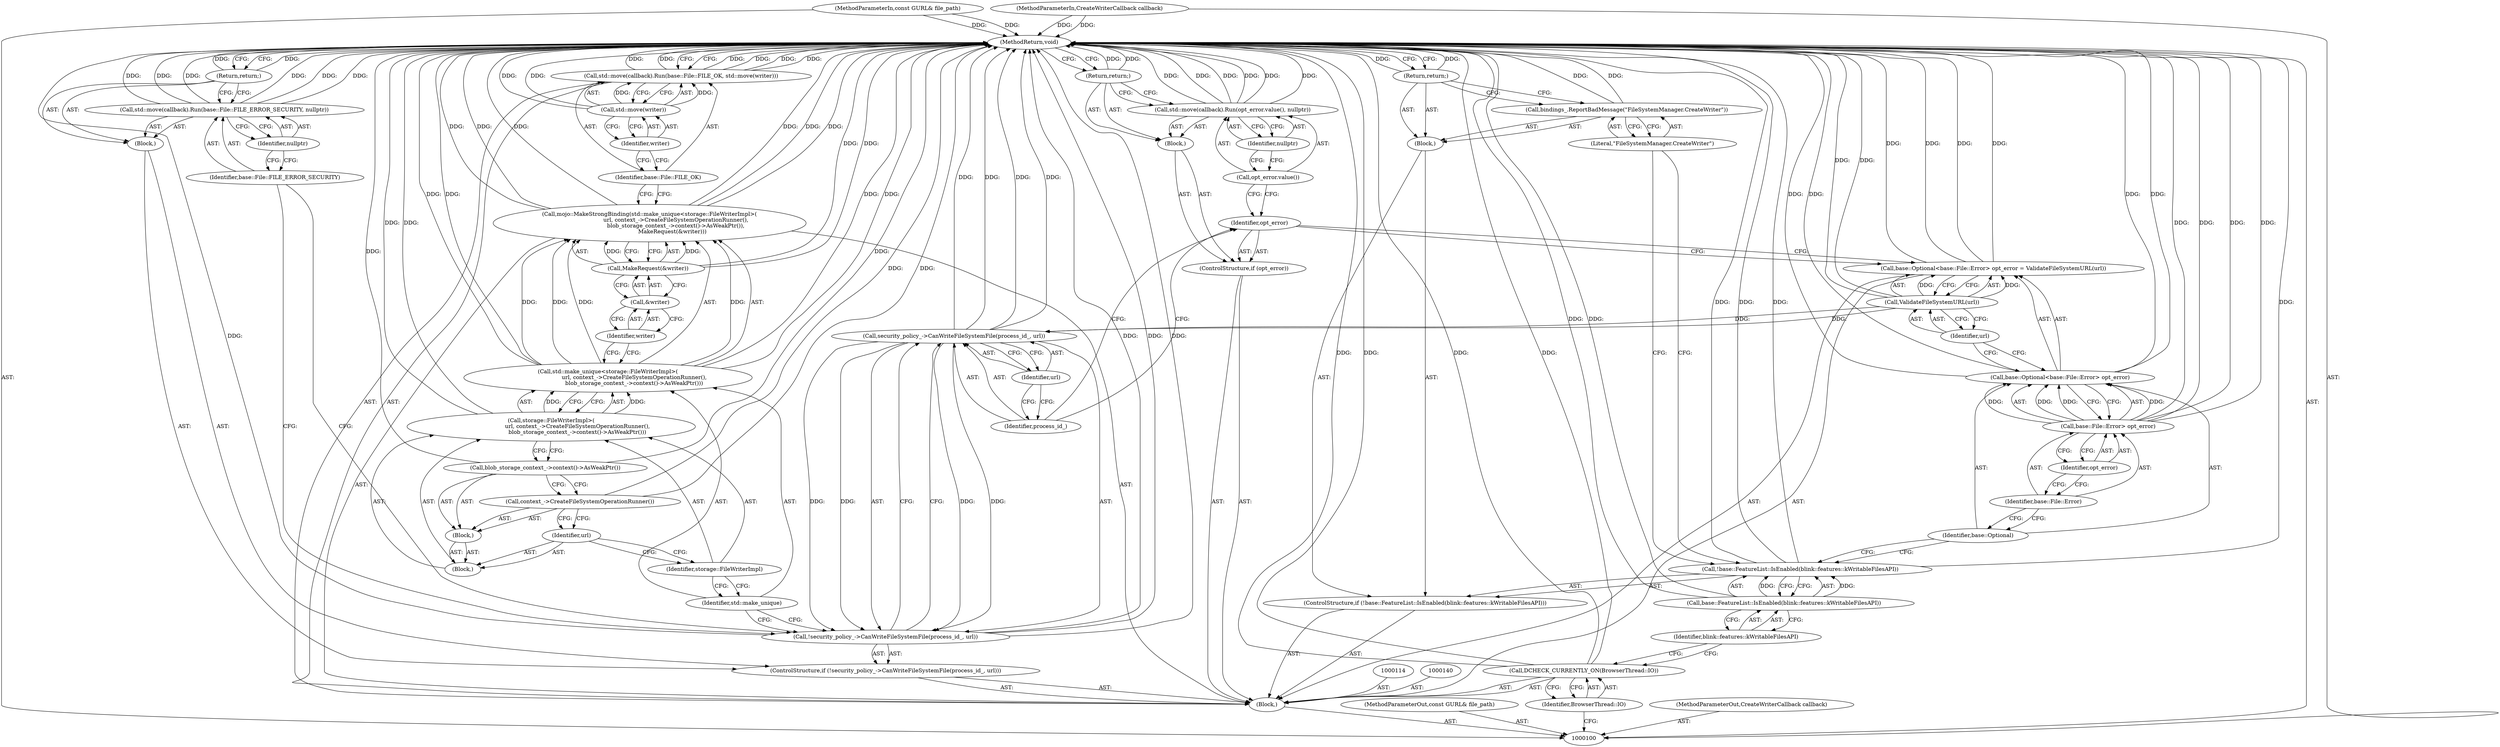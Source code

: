 digraph "0_Chrome_f045c704568e9cf6279b3cbccbec6d86c35f8a13" {
"1000158" [label="(MethodReturn,void)"];
"1000101" [label="(MethodParameterIn,const GURL& file_path)"];
"1000238" [label="(MethodParameterOut,const GURL& file_path)"];
"1000118" [label="(Call,base::File::Error> opt_error)"];
"1000119" [label="(Identifier,base::File::Error)"];
"1000115" [label="(Call,base::Optional<base::File::Error> opt_error = ValidateFileSystemURL(url))"];
"1000116" [label="(Call,base::Optional<base::File::Error> opt_error)"];
"1000117" [label="(Identifier,base::Optional)"];
"1000120" [label="(Identifier,opt_error)"];
"1000121" [label="(Call,ValidateFileSystemURL(url))"];
"1000122" [label="(Identifier,url)"];
"1000125" [label="(Block,)"];
"1000123" [label="(ControlStructure,if (opt_error))"];
"1000124" [label="(Identifier,opt_error)"];
"1000127" [label="(Call,opt_error.value())"];
"1000126" [label="(Call,std::move(callback).Run(opt_error.value(), nullptr))"];
"1000128" [label="(Identifier,nullptr)"];
"1000129" [label="(Return,return;)"];
"1000130" [label="(ControlStructure,if (!security_policy_->CanWriteFileSystemFile(process_id_, url)))"];
"1000133" [label="(Identifier,process_id_)"];
"1000131" [label="(Call,!security_policy_->CanWriteFileSystemFile(process_id_, url))"];
"1000134" [label="(Identifier,url)"];
"1000135" [label="(Block,)"];
"1000132" [label="(Call,security_policy_->CanWriteFileSystemFile(process_id_, url))"];
"1000137" [label="(Identifier,base::File::FILE_ERROR_SECURITY)"];
"1000136" [label="(Call,std::move(callback).Run(base::File::FILE_ERROR_SECURITY, nullptr))"];
"1000138" [label="(Identifier,nullptr)"];
"1000139" [label="(Return,return;)"];
"1000102" [label="(MethodParameterIn,CreateWriterCallback callback)"];
"1000239" [label="(MethodParameterOut,CreateWriterCallback callback)"];
"1000103" [label="(Block,)"];
"1000141" [label="(Call,mojo::MakeStrongBinding(std::make_unique<storage::FileWriterImpl>(\n                              url, context_->CreateFileSystemOperationRunner(),\n                              blob_storage_context_->context()->AsWeakPtr()),\n                          MakeRequest(&writer)))"];
"1000142" [label="(Call,std::make_unique<storage::FileWriterImpl>(\n                              url, context_->CreateFileSystemOperationRunner(),\n                              blob_storage_context_->context()->AsWeakPtr()))"];
"1000143" [label="(Identifier,std::make_unique)"];
"1000144" [label="(Call,storage::FileWriterImpl>(\n                              url, context_->CreateFileSystemOperationRunner(),\n                              blob_storage_context_->context()->AsWeakPtr()))"];
"1000145" [label="(Identifier,storage::FileWriterImpl)"];
"1000146" [label="(Block,)"];
"1000147" [label="(Identifier,url)"];
"1000148" [label="(Block,)"];
"1000149" [label="(Call,context_->CreateFileSystemOperationRunner())"];
"1000150" [label="(Call,blob_storage_context_->context()->AsWeakPtr())"];
"1000151" [label="(Call,MakeRequest(&writer))"];
"1000152" [label="(Call,&writer)"];
"1000153" [label="(Identifier,writer)"];
"1000154" [label="(Call,std::move(callback).Run(base::File::FILE_OK, std::move(writer)))"];
"1000155" [label="(Identifier,base::File::FILE_OK)"];
"1000156" [label="(Call,std::move(writer))"];
"1000157" [label="(Identifier,writer)"];
"1000105" [label="(Identifier,BrowserThread::IO)"];
"1000104" [label="(Call,DCHECK_CURRENTLY_ON(BrowserThread::IO))"];
"1000106" [label="(ControlStructure,if (!base::FeatureList::IsEnabled(blink::features::kWritableFilesAPI)))"];
"1000109" [label="(Identifier,blink::features::kWritableFilesAPI)"];
"1000107" [label="(Call,!base::FeatureList::IsEnabled(blink::features::kWritableFilesAPI))"];
"1000108" [label="(Call,base::FeatureList::IsEnabled(blink::features::kWritableFilesAPI))"];
"1000110" [label="(Block,)"];
"1000112" [label="(Literal,\"FileSystemManager.CreateWriter\")"];
"1000111" [label="(Call,bindings_.ReportBadMessage(\"FileSystemManager.CreateWriter\"))"];
"1000113" [label="(Return,return;)"];
"1000158" -> "1000100"  [label="AST: "];
"1000158" -> "1000113"  [label="CFG: "];
"1000158" -> "1000129"  [label="CFG: "];
"1000158" -> "1000139"  [label="CFG: "];
"1000158" -> "1000154"  [label="CFG: "];
"1000139" -> "1000158"  [label="DDG: "];
"1000129" -> "1000158"  [label="DDG: "];
"1000116" -> "1000158"  [label="DDG: "];
"1000116" -> "1000158"  [label="DDG: "];
"1000126" -> "1000158"  [label="DDG: "];
"1000126" -> "1000158"  [label="DDG: "];
"1000126" -> "1000158"  [label="DDG: "];
"1000141" -> "1000158"  [label="DDG: "];
"1000141" -> "1000158"  [label="DDG: "];
"1000141" -> "1000158"  [label="DDG: "];
"1000107" -> "1000158"  [label="DDG: "];
"1000107" -> "1000158"  [label="DDG: "];
"1000156" -> "1000158"  [label="DDG: "];
"1000104" -> "1000158"  [label="DDG: "];
"1000104" -> "1000158"  [label="DDG: "];
"1000151" -> "1000158"  [label="DDG: "];
"1000149" -> "1000158"  [label="DDG: "];
"1000154" -> "1000158"  [label="DDG: "];
"1000154" -> "1000158"  [label="DDG: "];
"1000154" -> "1000158"  [label="DDG: "];
"1000150" -> "1000158"  [label="DDG: "];
"1000118" -> "1000158"  [label="DDG: "];
"1000118" -> "1000158"  [label="DDG: "];
"1000131" -> "1000158"  [label="DDG: "];
"1000131" -> "1000158"  [label="DDG: "];
"1000142" -> "1000158"  [label="DDG: "];
"1000142" -> "1000158"  [label="DDG: "];
"1000132" -> "1000158"  [label="DDG: "];
"1000132" -> "1000158"  [label="DDG: "];
"1000115" -> "1000158"  [label="DDG: "];
"1000115" -> "1000158"  [label="DDG: "];
"1000102" -> "1000158"  [label="DDG: "];
"1000101" -> "1000158"  [label="DDG: "];
"1000136" -> "1000158"  [label="DDG: "];
"1000136" -> "1000158"  [label="DDG: "];
"1000136" -> "1000158"  [label="DDG: "];
"1000121" -> "1000158"  [label="DDG: "];
"1000144" -> "1000158"  [label="DDG: "];
"1000111" -> "1000158"  [label="DDG: "];
"1000108" -> "1000158"  [label="DDG: "];
"1000113" -> "1000158"  [label="DDG: "];
"1000101" -> "1000100"  [label="AST: "];
"1000101" -> "1000158"  [label="DDG: "];
"1000238" -> "1000100"  [label="AST: "];
"1000118" -> "1000116"  [label="AST: "];
"1000118" -> "1000120"  [label="CFG: "];
"1000119" -> "1000118"  [label="AST: "];
"1000120" -> "1000118"  [label="AST: "];
"1000116" -> "1000118"  [label="CFG: "];
"1000118" -> "1000158"  [label="DDG: "];
"1000118" -> "1000158"  [label="DDG: "];
"1000118" -> "1000116"  [label="DDG: "];
"1000118" -> "1000116"  [label="DDG: "];
"1000119" -> "1000118"  [label="AST: "];
"1000119" -> "1000117"  [label="CFG: "];
"1000120" -> "1000119"  [label="CFG: "];
"1000115" -> "1000103"  [label="AST: "];
"1000115" -> "1000121"  [label="CFG: "];
"1000116" -> "1000115"  [label="AST: "];
"1000121" -> "1000115"  [label="AST: "];
"1000124" -> "1000115"  [label="CFG: "];
"1000115" -> "1000158"  [label="DDG: "];
"1000115" -> "1000158"  [label="DDG: "];
"1000121" -> "1000115"  [label="DDG: "];
"1000116" -> "1000115"  [label="AST: "];
"1000116" -> "1000118"  [label="CFG: "];
"1000117" -> "1000116"  [label="AST: "];
"1000118" -> "1000116"  [label="AST: "];
"1000122" -> "1000116"  [label="CFG: "];
"1000116" -> "1000158"  [label="DDG: "];
"1000116" -> "1000158"  [label="DDG: "];
"1000118" -> "1000116"  [label="DDG: "];
"1000118" -> "1000116"  [label="DDG: "];
"1000117" -> "1000116"  [label="AST: "];
"1000117" -> "1000107"  [label="CFG: "];
"1000119" -> "1000117"  [label="CFG: "];
"1000120" -> "1000118"  [label="AST: "];
"1000120" -> "1000119"  [label="CFG: "];
"1000118" -> "1000120"  [label="CFG: "];
"1000121" -> "1000115"  [label="AST: "];
"1000121" -> "1000122"  [label="CFG: "];
"1000122" -> "1000121"  [label="AST: "];
"1000115" -> "1000121"  [label="CFG: "];
"1000121" -> "1000158"  [label="DDG: "];
"1000121" -> "1000115"  [label="DDG: "];
"1000121" -> "1000132"  [label="DDG: "];
"1000122" -> "1000121"  [label="AST: "];
"1000122" -> "1000116"  [label="CFG: "];
"1000121" -> "1000122"  [label="CFG: "];
"1000125" -> "1000123"  [label="AST: "];
"1000126" -> "1000125"  [label="AST: "];
"1000129" -> "1000125"  [label="AST: "];
"1000123" -> "1000103"  [label="AST: "];
"1000124" -> "1000123"  [label="AST: "];
"1000125" -> "1000123"  [label="AST: "];
"1000124" -> "1000123"  [label="AST: "];
"1000124" -> "1000115"  [label="CFG: "];
"1000127" -> "1000124"  [label="CFG: "];
"1000133" -> "1000124"  [label="CFG: "];
"1000127" -> "1000126"  [label="AST: "];
"1000127" -> "1000124"  [label="CFG: "];
"1000128" -> "1000127"  [label="CFG: "];
"1000126" -> "1000125"  [label="AST: "];
"1000126" -> "1000128"  [label="CFG: "];
"1000127" -> "1000126"  [label="AST: "];
"1000128" -> "1000126"  [label="AST: "];
"1000129" -> "1000126"  [label="CFG: "];
"1000126" -> "1000158"  [label="DDG: "];
"1000126" -> "1000158"  [label="DDG: "];
"1000126" -> "1000158"  [label="DDG: "];
"1000128" -> "1000126"  [label="AST: "];
"1000128" -> "1000127"  [label="CFG: "];
"1000126" -> "1000128"  [label="CFG: "];
"1000129" -> "1000125"  [label="AST: "];
"1000129" -> "1000126"  [label="CFG: "];
"1000158" -> "1000129"  [label="CFG: "];
"1000129" -> "1000158"  [label="DDG: "];
"1000130" -> "1000103"  [label="AST: "];
"1000131" -> "1000130"  [label="AST: "];
"1000135" -> "1000130"  [label="AST: "];
"1000133" -> "1000132"  [label="AST: "];
"1000133" -> "1000124"  [label="CFG: "];
"1000134" -> "1000133"  [label="CFG: "];
"1000131" -> "1000130"  [label="AST: "];
"1000131" -> "1000132"  [label="CFG: "];
"1000132" -> "1000131"  [label="AST: "];
"1000137" -> "1000131"  [label="CFG: "];
"1000143" -> "1000131"  [label="CFG: "];
"1000131" -> "1000158"  [label="DDG: "];
"1000131" -> "1000158"  [label="DDG: "];
"1000132" -> "1000131"  [label="DDG: "];
"1000132" -> "1000131"  [label="DDG: "];
"1000134" -> "1000132"  [label="AST: "];
"1000134" -> "1000133"  [label="CFG: "];
"1000132" -> "1000134"  [label="CFG: "];
"1000135" -> "1000130"  [label="AST: "];
"1000136" -> "1000135"  [label="AST: "];
"1000139" -> "1000135"  [label="AST: "];
"1000132" -> "1000131"  [label="AST: "];
"1000132" -> "1000134"  [label="CFG: "];
"1000133" -> "1000132"  [label="AST: "];
"1000134" -> "1000132"  [label="AST: "];
"1000131" -> "1000132"  [label="CFG: "];
"1000132" -> "1000158"  [label="DDG: "];
"1000132" -> "1000158"  [label="DDG: "];
"1000132" -> "1000131"  [label="DDG: "];
"1000132" -> "1000131"  [label="DDG: "];
"1000121" -> "1000132"  [label="DDG: "];
"1000137" -> "1000136"  [label="AST: "];
"1000137" -> "1000131"  [label="CFG: "];
"1000138" -> "1000137"  [label="CFG: "];
"1000136" -> "1000135"  [label="AST: "];
"1000136" -> "1000138"  [label="CFG: "];
"1000137" -> "1000136"  [label="AST: "];
"1000138" -> "1000136"  [label="AST: "];
"1000139" -> "1000136"  [label="CFG: "];
"1000136" -> "1000158"  [label="DDG: "];
"1000136" -> "1000158"  [label="DDG: "];
"1000136" -> "1000158"  [label="DDG: "];
"1000138" -> "1000136"  [label="AST: "];
"1000138" -> "1000137"  [label="CFG: "];
"1000136" -> "1000138"  [label="CFG: "];
"1000139" -> "1000135"  [label="AST: "];
"1000139" -> "1000136"  [label="CFG: "];
"1000158" -> "1000139"  [label="CFG: "];
"1000139" -> "1000158"  [label="DDG: "];
"1000102" -> "1000100"  [label="AST: "];
"1000102" -> "1000158"  [label="DDG: "];
"1000239" -> "1000100"  [label="AST: "];
"1000103" -> "1000100"  [label="AST: "];
"1000104" -> "1000103"  [label="AST: "];
"1000106" -> "1000103"  [label="AST: "];
"1000114" -> "1000103"  [label="AST: "];
"1000115" -> "1000103"  [label="AST: "];
"1000123" -> "1000103"  [label="AST: "];
"1000130" -> "1000103"  [label="AST: "];
"1000140" -> "1000103"  [label="AST: "];
"1000141" -> "1000103"  [label="AST: "];
"1000154" -> "1000103"  [label="AST: "];
"1000141" -> "1000103"  [label="AST: "];
"1000141" -> "1000151"  [label="CFG: "];
"1000142" -> "1000141"  [label="AST: "];
"1000151" -> "1000141"  [label="AST: "];
"1000155" -> "1000141"  [label="CFG: "];
"1000141" -> "1000158"  [label="DDG: "];
"1000141" -> "1000158"  [label="DDG: "];
"1000141" -> "1000158"  [label="DDG: "];
"1000142" -> "1000141"  [label="DDG: "];
"1000142" -> "1000141"  [label="DDG: "];
"1000151" -> "1000141"  [label="DDG: "];
"1000142" -> "1000141"  [label="AST: "];
"1000142" -> "1000144"  [label="CFG: "];
"1000143" -> "1000142"  [label="AST: "];
"1000144" -> "1000142"  [label="AST: "];
"1000153" -> "1000142"  [label="CFG: "];
"1000142" -> "1000158"  [label="DDG: "];
"1000142" -> "1000158"  [label="DDG: "];
"1000142" -> "1000141"  [label="DDG: "];
"1000142" -> "1000141"  [label="DDG: "];
"1000144" -> "1000142"  [label="DDG: "];
"1000143" -> "1000142"  [label="AST: "];
"1000143" -> "1000131"  [label="CFG: "];
"1000145" -> "1000143"  [label="CFG: "];
"1000144" -> "1000142"  [label="AST: "];
"1000144" -> "1000150"  [label="CFG: "];
"1000145" -> "1000144"  [label="AST: "];
"1000146" -> "1000144"  [label="AST: "];
"1000142" -> "1000144"  [label="CFG: "];
"1000144" -> "1000158"  [label="DDG: "];
"1000144" -> "1000142"  [label="DDG: "];
"1000145" -> "1000144"  [label="AST: "];
"1000145" -> "1000143"  [label="CFG: "];
"1000147" -> "1000145"  [label="CFG: "];
"1000146" -> "1000144"  [label="AST: "];
"1000147" -> "1000146"  [label="AST: "];
"1000148" -> "1000146"  [label="AST: "];
"1000147" -> "1000146"  [label="AST: "];
"1000147" -> "1000145"  [label="CFG: "];
"1000149" -> "1000147"  [label="CFG: "];
"1000148" -> "1000146"  [label="AST: "];
"1000149" -> "1000148"  [label="AST: "];
"1000150" -> "1000148"  [label="AST: "];
"1000149" -> "1000148"  [label="AST: "];
"1000149" -> "1000147"  [label="CFG: "];
"1000150" -> "1000149"  [label="CFG: "];
"1000149" -> "1000158"  [label="DDG: "];
"1000150" -> "1000148"  [label="AST: "];
"1000150" -> "1000149"  [label="CFG: "];
"1000144" -> "1000150"  [label="CFG: "];
"1000150" -> "1000158"  [label="DDG: "];
"1000151" -> "1000141"  [label="AST: "];
"1000151" -> "1000152"  [label="CFG: "];
"1000152" -> "1000151"  [label="AST: "];
"1000141" -> "1000151"  [label="CFG: "];
"1000151" -> "1000158"  [label="DDG: "];
"1000151" -> "1000141"  [label="DDG: "];
"1000152" -> "1000151"  [label="AST: "];
"1000152" -> "1000153"  [label="CFG: "];
"1000153" -> "1000152"  [label="AST: "];
"1000151" -> "1000152"  [label="CFG: "];
"1000153" -> "1000152"  [label="AST: "];
"1000153" -> "1000142"  [label="CFG: "];
"1000152" -> "1000153"  [label="CFG: "];
"1000154" -> "1000103"  [label="AST: "];
"1000154" -> "1000156"  [label="CFG: "];
"1000155" -> "1000154"  [label="AST: "];
"1000156" -> "1000154"  [label="AST: "];
"1000158" -> "1000154"  [label="CFG: "];
"1000154" -> "1000158"  [label="DDG: "];
"1000154" -> "1000158"  [label="DDG: "];
"1000154" -> "1000158"  [label="DDG: "];
"1000156" -> "1000154"  [label="DDG: "];
"1000155" -> "1000154"  [label="AST: "];
"1000155" -> "1000141"  [label="CFG: "];
"1000157" -> "1000155"  [label="CFG: "];
"1000156" -> "1000154"  [label="AST: "];
"1000156" -> "1000157"  [label="CFG: "];
"1000157" -> "1000156"  [label="AST: "];
"1000154" -> "1000156"  [label="CFG: "];
"1000156" -> "1000158"  [label="DDG: "];
"1000156" -> "1000154"  [label="DDG: "];
"1000157" -> "1000156"  [label="AST: "];
"1000157" -> "1000155"  [label="CFG: "];
"1000156" -> "1000157"  [label="CFG: "];
"1000105" -> "1000104"  [label="AST: "];
"1000105" -> "1000100"  [label="CFG: "];
"1000104" -> "1000105"  [label="CFG: "];
"1000104" -> "1000103"  [label="AST: "];
"1000104" -> "1000105"  [label="CFG: "];
"1000105" -> "1000104"  [label="AST: "];
"1000109" -> "1000104"  [label="CFG: "];
"1000104" -> "1000158"  [label="DDG: "];
"1000104" -> "1000158"  [label="DDG: "];
"1000106" -> "1000103"  [label="AST: "];
"1000107" -> "1000106"  [label="AST: "];
"1000110" -> "1000106"  [label="AST: "];
"1000109" -> "1000108"  [label="AST: "];
"1000109" -> "1000104"  [label="CFG: "];
"1000108" -> "1000109"  [label="CFG: "];
"1000107" -> "1000106"  [label="AST: "];
"1000107" -> "1000108"  [label="CFG: "];
"1000108" -> "1000107"  [label="AST: "];
"1000112" -> "1000107"  [label="CFG: "];
"1000117" -> "1000107"  [label="CFG: "];
"1000107" -> "1000158"  [label="DDG: "];
"1000107" -> "1000158"  [label="DDG: "];
"1000108" -> "1000107"  [label="DDG: "];
"1000108" -> "1000107"  [label="AST: "];
"1000108" -> "1000109"  [label="CFG: "];
"1000109" -> "1000108"  [label="AST: "];
"1000107" -> "1000108"  [label="CFG: "];
"1000108" -> "1000158"  [label="DDG: "];
"1000108" -> "1000107"  [label="DDG: "];
"1000110" -> "1000106"  [label="AST: "];
"1000111" -> "1000110"  [label="AST: "];
"1000113" -> "1000110"  [label="AST: "];
"1000112" -> "1000111"  [label="AST: "];
"1000112" -> "1000107"  [label="CFG: "];
"1000111" -> "1000112"  [label="CFG: "];
"1000111" -> "1000110"  [label="AST: "];
"1000111" -> "1000112"  [label="CFG: "];
"1000112" -> "1000111"  [label="AST: "];
"1000113" -> "1000111"  [label="CFG: "];
"1000111" -> "1000158"  [label="DDG: "];
"1000113" -> "1000110"  [label="AST: "];
"1000113" -> "1000111"  [label="CFG: "];
"1000158" -> "1000113"  [label="CFG: "];
"1000113" -> "1000158"  [label="DDG: "];
}
